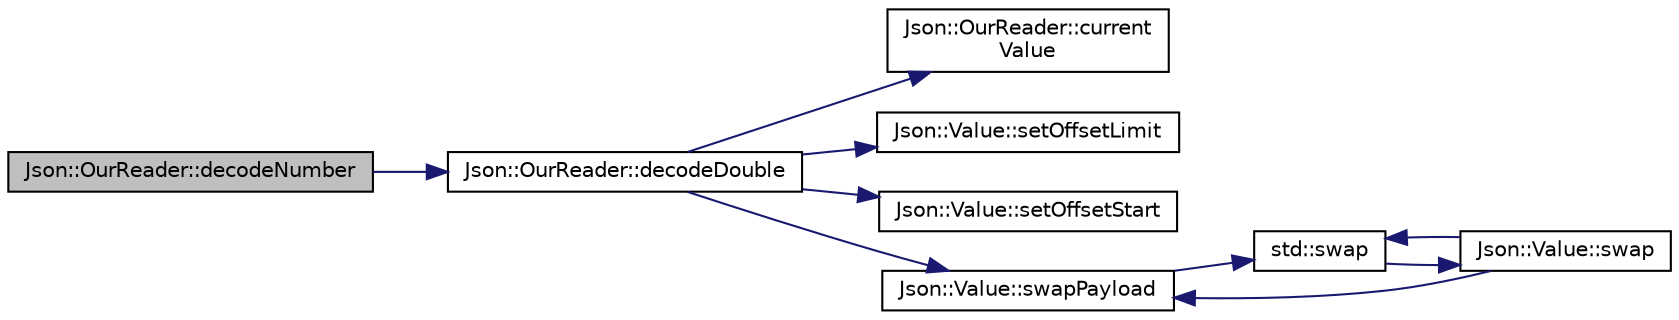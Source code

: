 digraph "Json::OurReader::decodeNumber"
{
 // LATEX_PDF_SIZE
  edge [fontname="Helvetica",fontsize="10",labelfontname="Helvetica",labelfontsize="10"];
  node [fontname="Helvetica",fontsize="10",shape=record];
  rankdir="LR";
  Node1 [label="Json::OurReader::decodeNumber",height=0.2,width=0.4,color="black", fillcolor="grey75", style="filled", fontcolor="black",tooltip=" "];
  Node1 -> Node2 [color="midnightblue",fontsize="10",style="solid",fontname="Helvetica"];
  Node2 [label="Json::OurReader::decodeDouble",height=0.2,width=0.4,color="black", fillcolor="white", style="filled",URL="$class_json_1_1_our_reader.html#a1d1c3b44f6720a0e7c39b5ae8de3981c",tooltip=" "];
  Node2 -> Node3 [color="midnightblue",fontsize="10",style="solid",fontname="Helvetica"];
  Node3 [label="Json::OurReader::current\lValue",height=0.2,width=0.4,color="black", fillcolor="white", style="filled",URL="$class_json_1_1_our_reader.html#a2acd5b1d53e7d7e17c21ff8e96edc09d",tooltip=" "];
  Node2 -> Node4 [color="midnightblue",fontsize="10",style="solid",fontname="Helvetica"];
  Node4 [label="Json::Value::setOffsetLimit",height=0.2,width=0.4,color="black", fillcolor="white", style="filled",URL="$class_json_1_1_value.html#a5e4f5853fec138150c5df6004a8c2bcf",tooltip=" "];
  Node2 -> Node5 [color="midnightblue",fontsize="10",style="solid",fontname="Helvetica"];
  Node5 [label="Json::Value::setOffsetStart",height=0.2,width=0.4,color="black", fillcolor="white", style="filled",URL="$class_json_1_1_value.html#a92e32ea0f4f8a15853a3cf0beac9feb9",tooltip=" "];
  Node2 -> Node6 [color="midnightblue",fontsize="10",style="solid",fontname="Helvetica"];
  Node6 [label="Json::Value::swapPayload",height=0.2,width=0.4,color="black", fillcolor="white", style="filled",URL="$class_json_1_1_value.html#a5263476047f20e2fc6de470e4de34fe5",tooltip="Swap values but leave comments and source offsets in place."];
  Node6 -> Node7 [color="midnightblue",fontsize="10",style="solid",fontname="Helvetica"];
  Node7 [label="std::swap",height=0.2,width=0.4,color="black", fillcolor="white", style="filled",URL="$namespacestd.html#a22cc6fcbbb1f2f705c7888b615e43582",tooltip="Specialize std::swap() for Json::Value."];
  Node7 -> Node8 [color="midnightblue",fontsize="10",style="solid",fontname="Helvetica"];
  Node8 [label="Json::Value::swap",height=0.2,width=0.4,color="black", fillcolor="white", style="filled",URL="$class_json_1_1_value.html#aab841120d78e296e1bc06a373345e822",tooltip="Swap everything."];
  Node8 -> Node7 [color="midnightblue",fontsize="10",style="solid",fontname="Helvetica"];
  Node8 -> Node6 [color="midnightblue",fontsize="10",style="solid",fontname="Helvetica"];
}
